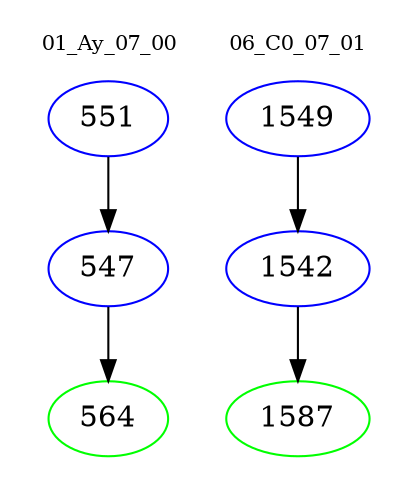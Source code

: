 digraph{
subgraph cluster_0 {
color = white
label = "01_Ay_07_00";
fontsize=10;
T0_551 [label="551", color="blue"]
T0_551 -> T0_547 [color="black"]
T0_547 [label="547", color="blue"]
T0_547 -> T0_564 [color="black"]
T0_564 [label="564", color="green"]
}
subgraph cluster_1 {
color = white
label = "06_C0_07_01";
fontsize=10;
T1_1549 [label="1549", color="blue"]
T1_1549 -> T1_1542 [color="black"]
T1_1542 [label="1542", color="blue"]
T1_1542 -> T1_1587 [color="black"]
T1_1587 [label="1587", color="green"]
}
}

